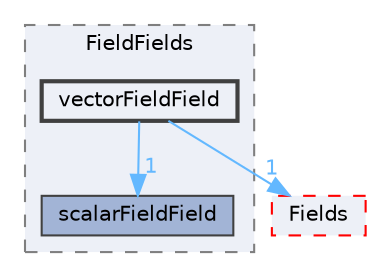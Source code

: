 digraph "src/OpenFOAM/fields/FieldFields/vectorFieldField"
{
 // LATEX_PDF_SIZE
  bgcolor="transparent";
  edge [fontname=Helvetica,fontsize=10,labelfontname=Helvetica,labelfontsize=10];
  node [fontname=Helvetica,fontsize=10,shape=box,height=0.2,width=0.4];
  compound=true
  subgraph clusterdir_8eb3a7b50b56ddbfb00a2ddef0a44ff7 {
    graph [ bgcolor="#edf0f7", pencolor="grey50", label="FieldFields", fontname=Helvetica,fontsize=10 style="filled,dashed", URL="dir_8eb3a7b50b56ddbfb00a2ddef0a44ff7.html",tooltip=""]
  dir_9532f5f87ef7d0421d1a65aa038fac73 [label="scalarFieldField", fillcolor="#a2b4d6", color="grey25", style="filled", URL="dir_9532f5f87ef7d0421d1a65aa038fac73.html",tooltip=""];
  dir_daf0cd31b35ae7f565b38d5f3d7eb296 [label="vectorFieldField", fillcolor="#edf0f7", color="grey25", style="filled,bold", URL="dir_daf0cd31b35ae7f565b38d5f3d7eb296.html",tooltip=""];
  }
  dir_7d364942a13d3ce50f6681364b448a98 [label="Fields", fillcolor="#edf0f7", color="red", style="filled,dashed", URL="dir_7d364942a13d3ce50f6681364b448a98.html",tooltip=""];
  dir_daf0cd31b35ae7f565b38d5f3d7eb296->dir_7d364942a13d3ce50f6681364b448a98 [headlabel="1", labeldistance=1.5 headhref="dir_004262_001336.html" href="dir_004262_001336.html" color="steelblue1" fontcolor="steelblue1"];
  dir_daf0cd31b35ae7f565b38d5f3d7eb296->dir_9532f5f87ef7d0421d1a65aa038fac73 [headlabel="1", labeldistance=1.5 headhref="dir_004262_003418.html" href="dir_004262_003418.html" color="steelblue1" fontcolor="steelblue1"];
}
